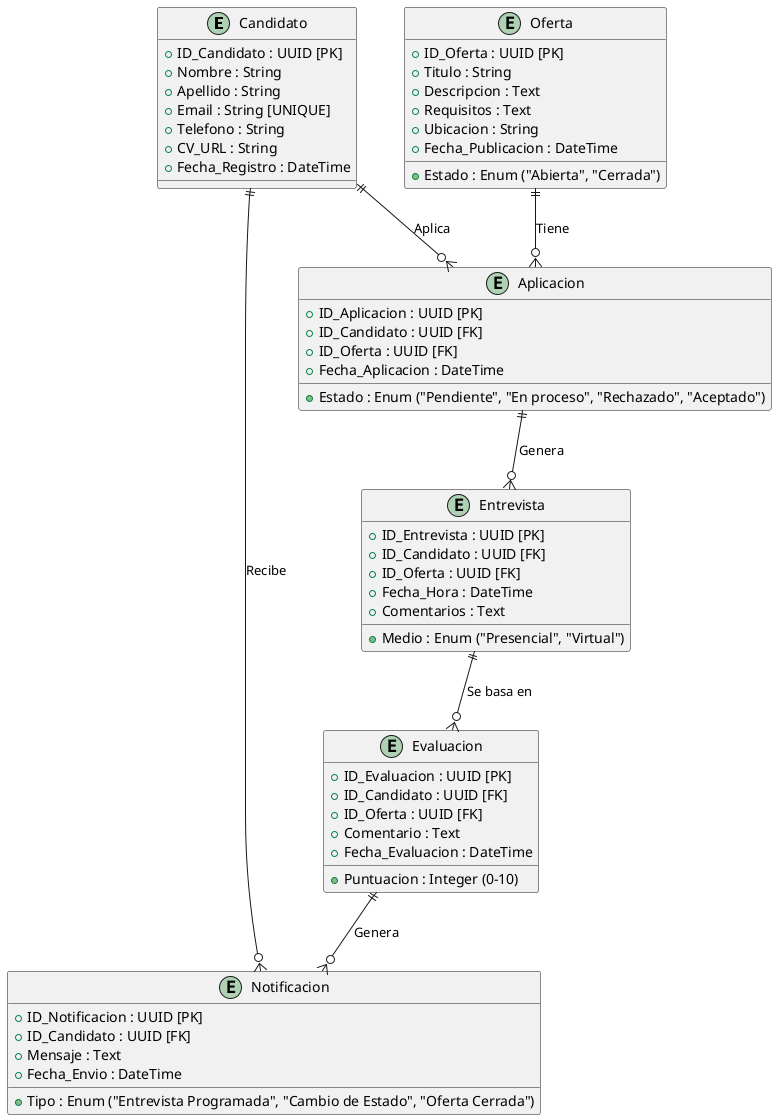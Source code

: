 @startuml
entity Candidato {
  + ID_Candidato : UUID [PK]
  + Nombre : String
  + Apellido : String
  + Email : String [UNIQUE]
  + Telefono : String
  + CV_URL : String
  + Fecha_Registro : DateTime
}

entity Oferta {
  + ID_Oferta : UUID [PK]
  + Titulo : String
  + Descripcion : Text
  + Requisitos : Text
  + Ubicacion : String
  + Fecha_Publicacion : DateTime
  + Estado : Enum ("Abierta", "Cerrada")
}

entity Aplicacion {
  + ID_Aplicacion : UUID [PK]
  + ID_Candidato : UUID [FK]
  + ID_Oferta : UUID [FK]
  + Fecha_Aplicacion : DateTime
  + Estado : Enum ("Pendiente", "En proceso", "Rechazado", "Aceptado")
}

entity Entrevista {
  + ID_Entrevista : UUID [PK]
  + ID_Candidato : UUID [FK]
  + ID_Oferta : UUID [FK]
  + Fecha_Hora : DateTime
  + Medio : Enum ("Presencial", "Virtual")
  + Comentarios : Text
}

entity Evaluacion {
  + ID_Evaluacion : UUID [PK]
  + ID_Candidato : UUID [FK]
  + ID_Oferta : UUID [FK]
  + Puntuacion : Integer (0-10)
  + Comentario : Text
  + Fecha_Evaluacion : DateTime
}

entity Notificacion {
  + ID_Notificacion : UUID [PK]
  + ID_Candidato : UUID [FK]
  + Tipo : Enum ("Entrevista Programada", "Cambio de Estado", "Oferta Cerrada")
  + Mensaje : Text
  + Fecha_Envio : DateTime
}

Candidato ||--o{ Aplicacion : Aplica
Oferta ||--o{ Aplicacion : Tiene
Aplicacion ||--o{ Entrevista : Genera
Entrevista ||--o{ Evaluacion : Se basa en
Candidato ||--o{ Notificacion : Recibe
Evaluacion ||--o{ Notificacion : Genera
@enduml


